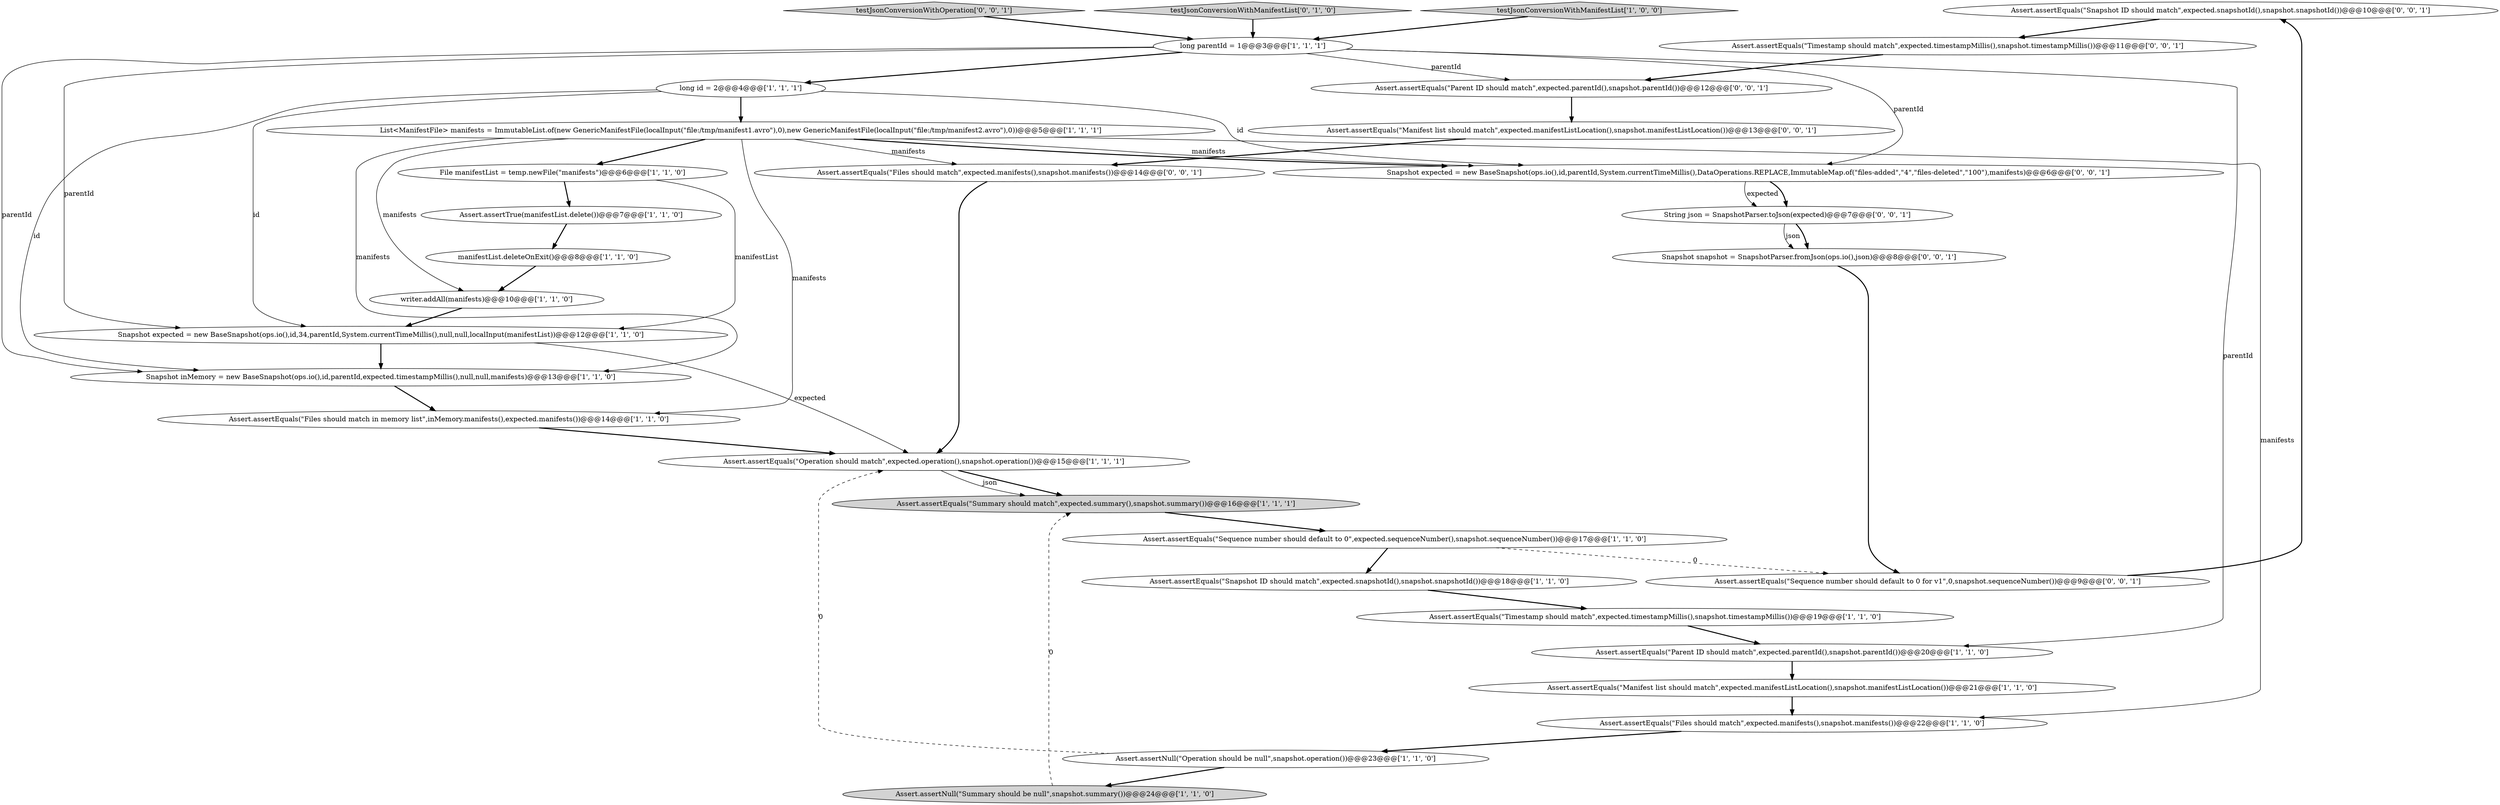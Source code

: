 digraph {
23 [style = filled, label = "Assert.assertEquals(\"Snapshot ID should match\",expected.snapshotId(),snapshot.snapshotId())@@@10@@@['0', '0', '1']", fillcolor = white, shape = ellipse image = "AAA0AAABBB3BBB"];
1 [style = filled, label = "testJsonConversionWithManifestList['1', '0', '0']", fillcolor = lightgray, shape = diamond image = "AAA0AAABBB1BBB"];
25 [style = filled, label = "Snapshot snapshot = SnapshotParser.fromJson(ops.io(),json)@@@8@@@['0', '0', '1']", fillcolor = white, shape = ellipse image = "AAA0AAABBB3BBB"];
2 [style = filled, label = "Assert.assertEquals(\"Operation should match\",expected.operation(),snapshot.operation())@@@15@@@['1', '1', '1']", fillcolor = white, shape = ellipse image = "AAA0AAABBB1BBB"];
11 [style = filled, label = "long id = 2@@@4@@@['1', '1', '1']", fillcolor = white, shape = ellipse image = "AAA0AAABBB1BBB"];
4 [style = filled, label = "Assert.assertEquals(\"Files should match in memory list\",inMemory.manifests(),expected.manifests())@@@14@@@['1', '1', '0']", fillcolor = white, shape = ellipse image = "AAA0AAABBB1BBB"];
5 [style = filled, label = "List<ManifestFile> manifests = ImmutableList.of(new GenericManifestFile(localInput(\"file:/tmp/manifest1.avro\"),0),new GenericManifestFile(localInput(\"file:/tmp/manifest2.avro\"),0))@@@5@@@['1', '1', '1']", fillcolor = white, shape = ellipse image = "AAA0AAABBB1BBB"];
17 [style = filled, label = "Assert.assertEquals(\"Files should match\",expected.manifests(),snapshot.manifests())@@@22@@@['1', '1', '0']", fillcolor = white, shape = ellipse image = "AAA0AAABBB1BBB"];
20 [style = filled, label = "Assert.assertNull(\"Operation should be null\",snapshot.operation())@@@23@@@['1', '1', '0']", fillcolor = white, shape = ellipse image = "AAA0AAABBB1BBB"];
0 [style = filled, label = "Assert.assertNull(\"Summary should be null\",snapshot.summary())@@@24@@@['1', '1', '0']", fillcolor = lightgray, shape = ellipse image = "AAA0AAABBB1BBB"];
18 [style = filled, label = "Assert.assertTrue(manifestList.delete())@@@7@@@['1', '1', '0']", fillcolor = white, shape = ellipse image = "AAA0AAABBB1BBB"];
13 [style = filled, label = "Assert.assertEquals(\"Timestamp should match\",expected.timestampMillis(),snapshot.timestampMillis())@@@19@@@['1', '1', '0']", fillcolor = white, shape = ellipse image = "AAA0AAABBB1BBB"];
28 [style = filled, label = "Assert.assertEquals(\"Timestamp should match\",expected.timestampMillis(),snapshot.timestampMillis())@@@11@@@['0', '0', '1']", fillcolor = white, shape = ellipse image = "AAA0AAABBB3BBB"];
10 [style = filled, label = "long parentId = 1@@@3@@@['1', '1', '1']", fillcolor = white, shape = ellipse image = "AAA0AAABBB1BBB"];
27 [style = filled, label = "String json = SnapshotParser.toJson(expected)@@@7@@@['0', '0', '1']", fillcolor = white, shape = ellipse image = "AAA0AAABBB3BBB"];
19 [style = filled, label = "Assert.assertEquals(\"Snapshot ID should match\",expected.snapshotId(),snapshot.snapshotId())@@@18@@@['1', '1', '0']", fillcolor = white, shape = ellipse image = "AAA0AAABBB1BBB"];
30 [style = filled, label = "Assert.assertEquals(\"Sequence number should default to 0 for v1\",0,snapshot.sequenceNumber())@@@9@@@['0', '0', '1']", fillcolor = white, shape = ellipse image = "AAA0AAABBB3BBB"];
7 [style = filled, label = "Assert.assertEquals(\"Summary should match\",expected.summary(),snapshot.summary())@@@16@@@['1', '1', '1']", fillcolor = lightgray, shape = ellipse image = "AAA0AAABBB1BBB"];
16 [style = filled, label = "Assert.assertEquals(\"Manifest list should match\",expected.manifestListLocation(),snapshot.manifestListLocation())@@@21@@@['1', '1', '0']", fillcolor = white, shape = ellipse image = "AAA0AAABBB1BBB"];
6 [style = filled, label = "File manifestList = temp.newFile(\"manifests\")@@@6@@@['1', '1', '0']", fillcolor = white, shape = ellipse image = "AAA0AAABBB1BBB"];
15 [style = filled, label = "Assert.assertEquals(\"Parent ID should match\",expected.parentId(),snapshot.parentId())@@@20@@@['1', '1', '0']", fillcolor = white, shape = ellipse image = "AAA0AAABBB1BBB"];
3 [style = filled, label = "Snapshot inMemory = new BaseSnapshot(ops.io(),id,parentId,expected.timestampMillis(),null,null,manifests)@@@13@@@['1', '1', '0']", fillcolor = white, shape = ellipse image = "AAA0AAABBB1BBB"];
29 [style = filled, label = "Assert.assertEquals(\"Files should match\",expected.manifests(),snapshot.manifests())@@@14@@@['0', '0', '1']", fillcolor = white, shape = ellipse image = "AAA0AAABBB3BBB"];
12 [style = filled, label = "writer.addAll(manifests)@@@10@@@['1', '1', '0']", fillcolor = white, shape = ellipse image = "AAA0AAABBB1BBB"];
8 [style = filled, label = "Assert.assertEquals(\"Sequence number should default to 0\",expected.sequenceNumber(),snapshot.sequenceNumber())@@@17@@@['1', '1', '0']", fillcolor = white, shape = ellipse image = "AAA0AAABBB1BBB"];
24 [style = filled, label = "Assert.assertEquals(\"Parent ID should match\",expected.parentId(),snapshot.parentId())@@@12@@@['0', '0', '1']", fillcolor = white, shape = ellipse image = "AAA0AAABBB3BBB"];
26 [style = filled, label = "testJsonConversionWithOperation['0', '0', '1']", fillcolor = lightgray, shape = diamond image = "AAA0AAABBB3BBB"];
21 [style = filled, label = "testJsonConversionWithManifestList['0', '1', '0']", fillcolor = lightgray, shape = diamond image = "AAA0AAABBB2BBB"];
31 [style = filled, label = "Assert.assertEquals(\"Manifest list should match\",expected.manifestListLocation(),snapshot.manifestListLocation())@@@13@@@['0', '0', '1']", fillcolor = white, shape = ellipse image = "AAA0AAABBB3BBB"];
9 [style = filled, label = "Snapshot expected = new BaseSnapshot(ops.io(),id,34,parentId,System.currentTimeMillis(),null,null,localInput(manifestList))@@@12@@@['1', '1', '0']", fillcolor = white, shape = ellipse image = "AAA0AAABBB1BBB"];
14 [style = filled, label = "manifestList.deleteOnExit()@@@8@@@['1', '1', '0']", fillcolor = white, shape = ellipse image = "AAA0AAABBB1BBB"];
22 [style = filled, label = "Snapshot expected = new BaseSnapshot(ops.io(),id,parentId,System.currentTimeMillis(),DataOperations.REPLACE,ImmutableMap.of(\"files-added\",\"4\",\"files-deleted\",\"100\"),manifests)@@@6@@@['0', '0', '1']", fillcolor = white, shape = ellipse image = "AAA0AAABBB3BBB"];
5->29 [style = solid, label="manifests"];
0->7 [style = dashed, label="0"];
6->18 [style = bold, label=""];
13->15 [style = bold, label=""];
7->8 [style = bold, label=""];
1->10 [style = bold, label=""];
27->25 [style = bold, label=""];
10->15 [style = solid, label="parentId"];
11->3 [style = solid, label="id"];
9->2 [style = solid, label="expected"];
20->2 [style = dashed, label="0"];
2->7 [style = bold, label=""];
5->4 [style = solid, label="manifests"];
29->2 [style = bold, label=""];
5->12 [style = solid, label="manifests"];
27->25 [style = solid, label="json"];
22->27 [style = bold, label=""];
9->3 [style = bold, label=""];
5->17 [style = solid, label="manifests"];
14->12 [style = bold, label=""];
10->11 [style = bold, label=""];
26->10 [style = bold, label=""];
17->20 [style = bold, label=""];
21->10 [style = bold, label=""];
19->13 [style = bold, label=""];
4->2 [style = bold, label=""];
12->9 [style = bold, label=""];
10->9 [style = solid, label="parentId"];
10->24 [style = solid, label="parentId"];
8->30 [style = dashed, label="0"];
11->9 [style = solid, label="id"];
5->3 [style = solid, label="manifests"];
28->24 [style = bold, label=""];
11->22 [style = solid, label="id"];
10->22 [style = solid, label="parentId"];
24->31 [style = bold, label=""];
30->23 [style = bold, label=""];
22->27 [style = solid, label="expected"];
15->16 [style = bold, label=""];
5->22 [style = bold, label=""];
2->7 [style = solid, label="json"];
16->17 [style = bold, label=""];
23->28 [style = bold, label=""];
10->3 [style = solid, label="parentId"];
31->29 [style = bold, label=""];
20->0 [style = bold, label=""];
18->14 [style = bold, label=""];
6->9 [style = solid, label="manifestList"];
25->30 [style = bold, label=""];
3->4 [style = bold, label=""];
5->6 [style = bold, label=""];
11->5 [style = bold, label=""];
8->19 [style = bold, label=""];
5->22 [style = solid, label="manifests"];
}
